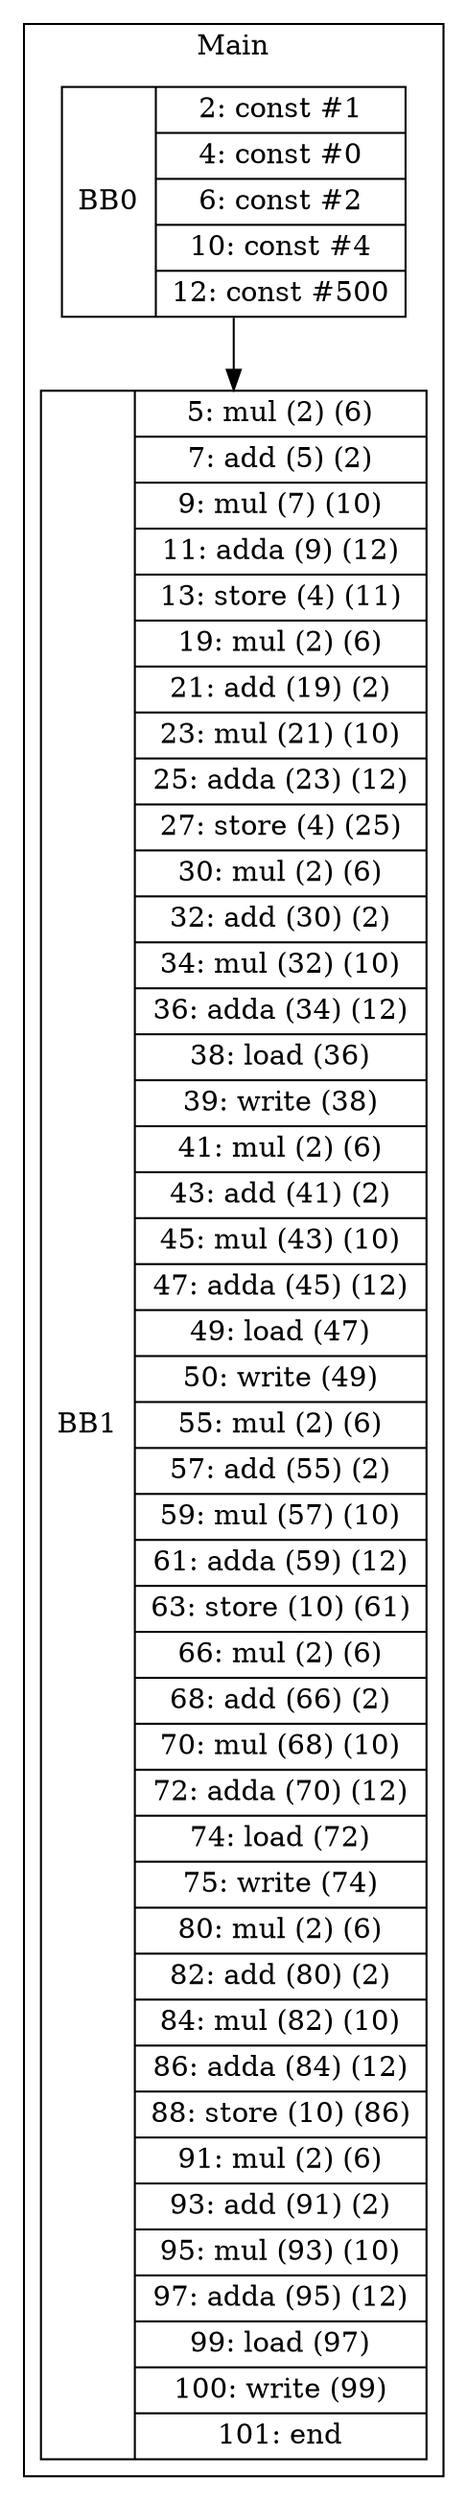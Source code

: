 digraph G {
node [shape=record];
subgraph cluster_main{
label = "Main";
BB0 [shape=record, label="<b>BB0|{2: const #1|4: const #0|6: const #2|10: const #4|12: const #500}"];
BB1 [shape=record, label="<b>BB1|{5: mul (2) (6)|7: add (5) (2)|9: mul (7) (10)|11: adda (9) (12)|13: store (4) (11)|19: mul (2) (6)|21: add (19) (2)|23: mul (21) (10)|25: adda (23) (12)|27: store (4) (25)|30: mul (2) (6)|32: add (30) (2)|34: mul (32) (10)|36: adda (34) (12)|38: load (36)|39: write (38)|41: mul (2) (6)|43: add (41) (2)|45: mul (43) (10)|47: adda (45) (12)|49: load (47)|50: write (49)|55: mul (2) (6)|57: add (55) (2)|59: mul (57) (10)|61: adda (59) (12)|63: store (10) (61)|66: mul (2) (6)|68: add (66) (2)|70: mul (68) (10)|72: adda (70) (12)|74: load (72)|75: write (74)|80: mul (2) (6)|82: add (80) (2)|84: mul (82) (10)|86: adda (84) (12)|88: store (10) (86)|91: mul (2) (6)|93: add (91) (2)|95: mul (93) (10)|97: adda (95) (12)|99: load (97)|100: write (99)|101: end}"];
}
BB0:s -> BB1:n ;
}
